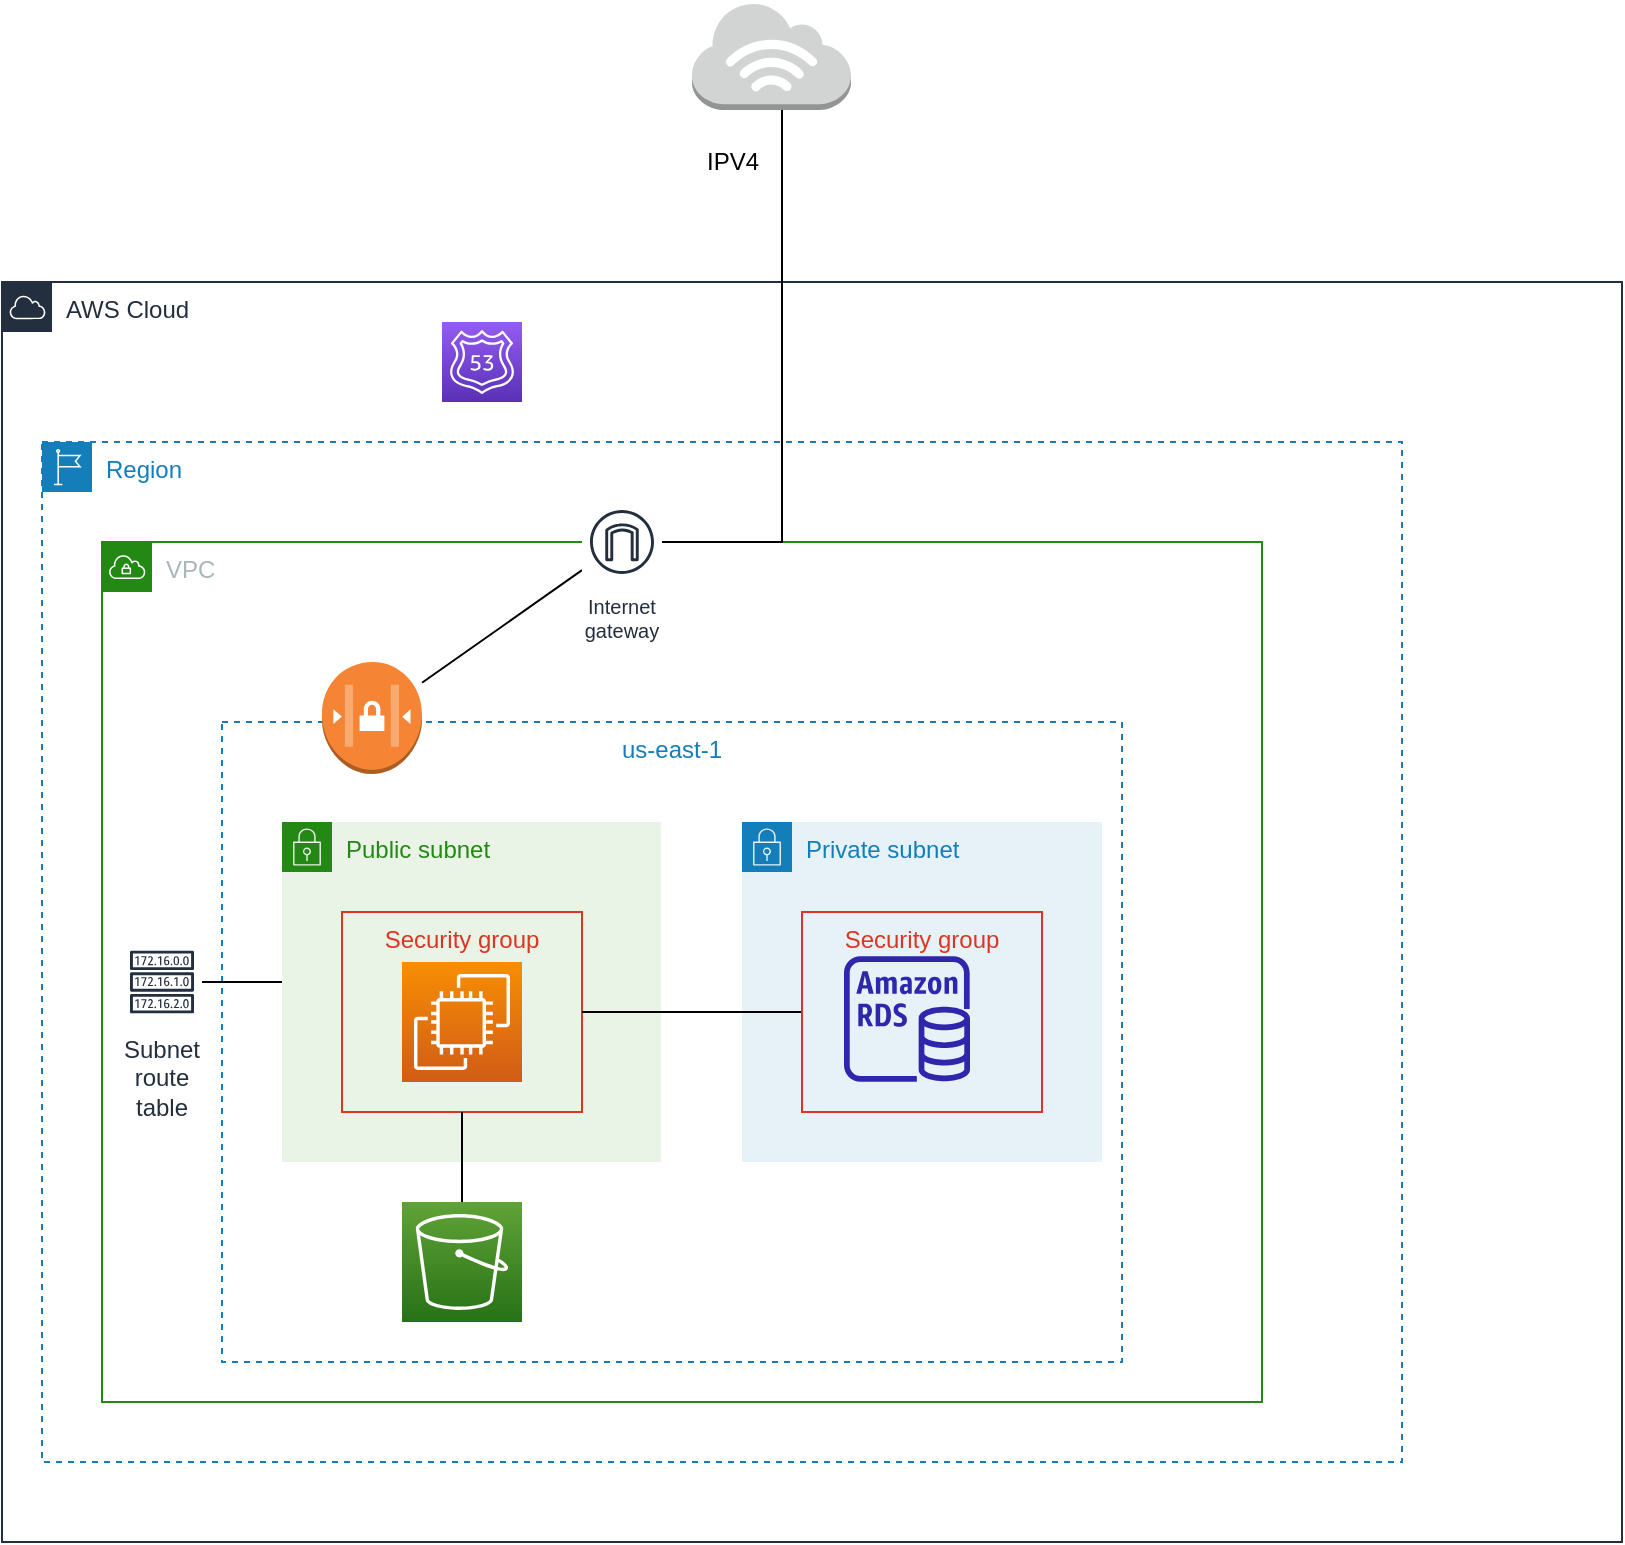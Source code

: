 <mxfile version="20.3.0" type="device"><diagram id="Ht1M8jgEwFfnCIfOTk4-" name="Diagrama de red"><mxGraphModel dx="786" dy="1452" grid="1" gridSize="10" guides="1" tooltips="1" connect="1" arrows="1" fold="1" page="1" pageScale="1" pageWidth="1169" pageHeight="827" math="0" shadow="0"><root><mxCell id="0"/><mxCell id="1" parent="0"/><mxCell id="3n2R-h9szlwpvkddNmQ3-2" value="AWS Cloud" style="points=[[0,0],[0.25,0],[0.5,0],[0.75,0],[1,0],[1,0.25],[1,0.5],[1,0.75],[1,1],[0.75,1],[0.5,1],[0.25,1],[0,1],[0,0.75],[0,0.5],[0,0.25]];outlineConnect=0;gradientColor=none;html=1;whiteSpace=wrap;fontSize=12;fontStyle=0;container=1;pointerEvents=0;collapsible=0;recursiveResize=0;shape=mxgraph.aws4.group;grIcon=mxgraph.aws4.group_aws_cloud;strokeColor=#232F3E;fillColor=none;verticalAlign=top;align=left;spacingLeft=30;fontColor=#232F3E;dashed=0;" vertex="1" parent="1"><mxGeometry x="200" y="-410" width="810" height="630" as="geometry"/></mxCell><mxCell id="3n2R-h9szlwpvkddNmQ3-3" value="Region" style="points=[[0,0],[0.25,0],[0.5,0],[0.75,0],[1,0],[1,0.25],[1,0.5],[1,0.75],[1,1],[0.75,1],[0.5,1],[0.25,1],[0,1],[0,0.75],[0,0.5],[0,0.25]];outlineConnect=0;gradientColor=none;html=1;whiteSpace=wrap;fontSize=12;fontStyle=0;container=1;pointerEvents=0;collapsible=0;recursiveResize=0;shape=mxgraph.aws4.group;grIcon=mxgraph.aws4.group_region;strokeColor=#147EBA;fillColor=none;verticalAlign=top;align=left;spacingLeft=30;fontColor=#147EBA;dashed=1;" vertex="1" parent="3n2R-h9szlwpvkddNmQ3-2"><mxGeometry x="20" y="80" width="680" height="510" as="geometry"/></mxCell><mxCell id="3n2R-h9szlwpvkddNmQ3-6" value="VPC" style="points=[[0,0],[0.25,0],[0.5,0],[0.75,0],[1,0],[1,0.25],[1,0.5],[1,0.75],[1,1],[0.75,1],[0.5,1],[0.25,1],[0,1],[0,0.75],[0,0.5],[0,0.25]];outlineConnect=0;gradientColor=none;html=1;whiteSpace=wrap;fontSize=12;fontStyle=0;container=1;pointerEvents=0;collapsible=0;recursiveResize=0;shape=mxgraph.aws4.group;grIcon=mxgraph.aws4.group_vpc;strokeColor=#248814;fillColor=none;verticalAlign=top;align=left;spacingLeft=30;fontColor=#AAB7B8;dashed=0;" vertex="1" parent="3n2R-h9szlwpvkddNmQ3-3"><mxGeometry x="30" y="50" width="580" height="430" as="geometry"/></mxCell><mxCell id="3n2R-h9szlwpvkddNmQ3-7" value="us-east-1" style="fillColor=none;strokeColor=#147EBA;dashed=1;verticalAlign=top;fontStyle=0;fontColor=#147EBA;" vertex="1" parent="3n2R-h9szlwpvkddNmQ3-6"><mxGeometry x="60" y="90" width="450" height="320" as="geometry"/></mxCell><mxCell id="3n2R-h9szlwpvkddNmQ3-40" style="edgeStyle=orthogonalEdgeStyle;rounded=0;orthogonalLoop=1;jettySize=auto;html=1;startArrow=none;startFill=0;endArrow=none;endFill=0;" edge="1" parent="3n2R-h9szlwpvkddNmQ3-6" source="3n2R-h9szlwpvkddNmQ3-8" target="3n2R-h9szlwpvkddNmQ3-24"><mxGeometry relative="1" as="geometry"><Array as="points"><mxPoint x="80" y="220"/><mxPoint x="80" y="220"/></Array></mxGeometry></mxCell><mxCell id="3n2R-h9szlwpvkddNmQ3-8" value="Public subnet" style="points=[[0,0],[0.25,0],[0.5,0],[0.75,0],[1,0],[1,0.25],[1,0.5],[1,0.75],[1,1],[0.75,1],[0.5,1],[0.25,1],[0,1],[0,0.75],[0,0.5],[0,0.25]];outlineConnect=0;gradientColor=none;html=1;whiteSpace=wrap;fontSize=12;fontStyle=0;container=1;pointerEvents=0;collapsible=0;recursiveResize=0;shape=mxgraph.aws4.group;grIcon=mxgraph.aws4.group_security_group;grStroke=0;strokeColor=#248814;fillColor=#E9F3E6;verticalAlign=top;align=left;spacingLeft=30;fontColor=#248814;dashed=0;" vertex="1" parent="3n2R-h9szlwpvkddNmQ3-6"><mxGeometry x="90" y="140" width="189.5" height="170" as="geometry"/></mxCell><mxCell id="3n2R-h9szlwpvkddNmQ3-10" value="" style="sketch=0;points=[[0,0,0],[0.25,0,0],[0.5,0,0],[0.75,0,0],[1,0,0],[0,1,0],[0.25,1,0],[0.5,1,0],[0.75,1,0],[1,1,0],[0,0.25,0],[0,0.5,0],[0,0.75,0],[1,0.25,0],[1,0.5,0],[1,0.75,0]];outlineConnect=0;fontColor=#232F3E;gradientColor=#F78E04;gradientDirection=north;fillColor=#D05C17;strokeColor=#ffffff;dashed=0;verticalLabelPosition=bottom;verticalAlign=top;align=center;html=1;fontSize=12;fontStyle=0;aspect=fixed;shape=mxgraph.aws4.resourceIcon;resIcon=mxgraph.aws4.ec2;" vertex="1" parent="3n2R-h9szlwpvkddNmQ3-6"><mxGeometry x="150" y="210" width="60" height="60" as="geometry"/></mxCell><mxCell id="3n2R-h9szlwpvkddNmQ3-34" style="rounded=0;orthogonalLoop=1;jettySize=auto;html=1;startArrow=none;startFill=0;endArrow=none;endFill=0;" edge="1" parent="3n2R-h9szlwpvkddNmQ3-6" source="3n2R-h9szlwpvkddNmQ3-13" target="3n2R-h9szlwpvkddNmQ3-19"><mxGeometry relative="1" as="geometry"/></mxCell><mxCell id="3n2R-h9szlwpvkddNmQ3-13" value="Internet&#10;gateway" style="sketch=0;outlineConnect=0;fontColor=#232F3E;gradientColor=none;strokeColor=#232F3E;fillColor=#ffffff;dashed=0;verticalLabelPosition=bottom;verticalAlign=top;align=center;html=1;fontSize=10;fontStyle=0;aspect=fixed;shape=mxgraph.aws4.resourceIcon;resIcon=mxgraph.aws4.internet_gateway;labelBorderColor=none;whiteSpace=wrap;" vertex="1" parent="3n2R-h9szlwpvkddNmQ3-6"><mxGeometry x="240" y="-20" width="40" height="40" as="geometry"/></mxCell><mxCell id="3n2R-h9szlwpvkddNmQ3-17" value="Security group" style="fillColor=none;strokeColor=#DD3522;verticalAlign=top;fontStyle=0;fontColor=#DD3522;" vertex="1" parent="3n2R-h9szlwpvkddNmQ3-6"><mxGeometry x="120" y="185" width="120" height="100" as="geometry"/></mxCell><mxCell id="3n2R-h9szlwpvkddNmQ3-19" value="" style="outlineConnect=0;dashed=0;verticalLabelPosition=bottom;verticalAlign=top;align=center;html=1;shape=mxgraph.aws3.network_access_controllist;fillColor=#F58534;gradientColor=none;" vertex="1" parent="3n2R-h9szlwpvkddNmQ3-6"><mxGeometry x="110" y="60" width="50" height="56" as="geometry"/></mxCell><mxCell id="3n2R-h9szlwpvkddNmQ3-24" value="Subnet route table" style="sketch=0;outlineConnect=0;fontColor=#232F3E;gradientColor=none;strokeColor=#232F3E;fillColor=#ffffff;dashed=0;verticalLabelPosition=bottom;verticalAlign=top;align=center;fontSize=12;fontStyle=0;aspect=fixed;shape=mxgraph.aws4.resourceIcon;resIcon=mxgraph.aws4.route_table;html=1;whiteSpace=wrap;" vertex="1" parent="3n2R-h9szlwpvkddNmQ3-6"><mxGeometry x="10" y="200" width="40" height="40" as="geometry"/></mxCell><mxCell id="3n2R-h9szlwpvkddNmQ3-35" value="Private subnet" style="points=[[0,0],[0.25,0],[0.5,0],[0.75,0],[1,0],[1,0.25],[1,0.5],[1,0.75],[1,1],[0.75,1],[0.5,1],[0.25,1],[0,1],[0,0.75],[0,0.5],[0,0.25]];outlineConnect=0;gradientColor=none;html=1;whiteSpace=wrap;fontSize=12;fontStyle=0;container=1;pointerEvents=0;collapsible=0;recursiveResize=0;shape=mxgraph.aws4.group;grIcon=mxgraph.aws4.group_security_group;grStroke=0;strokeColor=#147EBA;fillColor=#E6F2F8;verticalAlign=top;align=left;spacingLeft=30;fontColor=#147EBA;dashed=0;" vertex="1" parent="3n2R-h9szlwpvkddNmQ3-6"><mxGeometry x="320" y="140" width="180" height="170" as="geometry"/></mxCell><mxCell id="3n2R-h9szlwpvkddNmQ3-36" value="" style="sketch=0;outlineConnect=0;fontColor=#232F3E;gradientColor=none;fillColor=#2E27AD;strokeColor=none;dashed=0;verticalLabelPosition=bottom;verticalAlign=top;align=center;html=1;fontSize=12;fontStyle=0;aspect=fixed;pointerEvents=1;shape=mxgraph.aws4.rds_instance;" vertex="1" parent="3n2R-h9szlwpvkddNmQ3-35"><mxGeometry x="51" y="67" width="63" height="63" as="geometry"/></mxCell><mxCell id="3n2R-h9szlwpvkddNmQ3-52" style="edgeStyle=orthogonalEdgeStyle;rounded=0;orthogonalLoop=1;jettySize=auto;html=1;fontSize=10;startArrow=none;startFill=0;endArrow=none;endFill=0;" edge="1" parent="3n2R-h9szlwpvkddNmQ3-6" source="3n2R-h9szlwpvkddNmQ3-37" target="3n2R-h9szlwpvkddNmQ3-17"><mxGeometry relative="1" as="geometry"/></mxCell><mxCell id="3n2R-h9szlwpvkddNmQ3-37" value="Security group" style="fillColor=none;strokeColor=#DD3522;verticalAlign=top;fontStyle=0;fontColor=#DD3522;" vertex="1" parent="3n2R-h9szlwpvkddNmQ3-6"><mxGeometry x="350" y="185" width="120" height="100" as="geometry"/></mxCell><mxCell id="3n2R-h9szlwpvkddNmQ3-51" value="" style="edgeStyle=orthogonalEdgeStyle;rounded=0;orthogonalLoop=1;jettySize=auto;html=1;fontSize=10;startArrow=none;startFill=0;endArrow=none;endFill=0;" edge="1" parent="3n2R-h9szlwpvkddNmQ3-6" source="3n2R-h9szlwpvkddNmQ3-49" target="3n2R-h9szlwpvkddNmQ3-17"><mxGeometry relative="1" as="geometry"><Array as="points"><mxPoint x="180" y="330"/><mxPoint x="180" y="330"/></Array></mxGeometry></mxCell><mxCell id="3n2R-h9szlwpvkddNmQ3-49" value="" style="sketch=0;points=[[0,0,0],[0.25,0,0],[0.5,0,0],[0.75,0,0],[1,0,0],[0,1,0],[0.25,1,0],[0.5,1,0],[0.75,1,0],[1,1,0],[0,0.25,0],[0,0.5,0],[0,0.75,0],[1,0.25,0],[1,0.5,0],[1,0.75,0]];outlineConnect=0;fontColor=#232F3E;gradientColor=#60A337;gradientDirection=north;fillColor=#277116;strokeColor=#ffffff;dashed=0;verticalLabelPosition=bottom;verticalAlign=top;align=center;html=1;fontSize=12;fontStyle=0;aspect=fixed;shape=mxgraph.aws4.resourceIcon;resIcon=mxgraph.aws4.s3;labelBorderColor=none;" vertex="1" parent="3n2R-h9szlwpvkddNmQ3-6"><mxGeometry x="150" y="330" width="60" height="60" as="geometry"/></mxCell><mxCell id="3n2R-h9szlwpvkddNmQ3-15" value="" style="sketch=0;points=[[0,0,0],[0.25,0,0],[0.5,0,0],[0.75,0,0],[1,0,0],[0,1,0],[0.25,1,0],[0.5,1,0],[0.75,1,0],[1,1,0],[0,0.25,0],[0,0.5,0],[0,0.75,0],[1,0.25,0],[1,0.5,0],[1,0.75,0]];outlineConnect=0;fontColor=#232F3E;gradientColor=#945DF2;gradientDirection=north;fillColor=#5A30B5;strokeColor=#ffffff;dashed=0;verticalLabelPosition=bottom;verticalAlign=top;align=center;html=1;fontSize=12;fontStyle=0;aspect=fixed;shape=mxgraph.aws4.resourceIcon;resIcon=mxgraph.aws4.route_53;" vertex="1" parent="3n2R-h9szlwpvkddNmQ3-2"><mxGeometry x="220" y="20" width="40" height="40" as="geometry"/></mxCell><mxCell id="3n2R-h9szlwpvkddNmQ3-32" style="edgeStyle=orthogonalEdgeStyle;rounded=0;orthogonalLoop=1;jettySize=auto;html=1;endArrow=none;endFill=0;startArrow=none;startFill=0;" edge="1" parent="1" source="3n2R-h9szlwpvkddNmQ3-31" target="3n2R-h9szlwpvkddNmQ3-13"><mxGeometry relative="1" as="geometry"><Array as="points"><mxPoint x="590" y="-460"/><mxPoint x="590" y="-460"/></Array></mxGeometry></mxCell><mxCell id="3n2R-h9szlwpvkddNmQ3-31" value="" style="outlineConnect=0;dashed=0;verticalLabelPosition=bottom;verticalAlign=top;align=center;html=1;shape=mxgraph.aws3.internet_3;fillColor=#D2D3D3;gradientColor=none;" vertex="1" parent="1"><mxGeometry x="545" y="-550" width="79.5" height="54" as="geometry"/></mxCell><mxCell id="3n2R-h9szlwpvkddNmQ3-33" value="IPV4" style="text;html=1;align=center;verticalAlign=middle;resizable=0;points=[];autosize=1;strokeColor=none;fillColor=none;" vertex="1" parent="1"><mxGeometry x="540" y="-485" width="50" height="30" as="geometry"/></mxCell></root></mxGraphModel></diagram></mxfile>